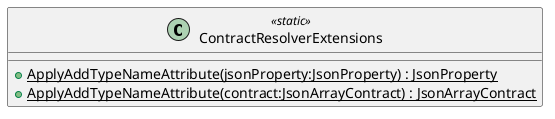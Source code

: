 @startuml
class ContractResolverExtensions <<static>> {
    + {static} ApplyAddTypeNameAttribute(jsonProperty:JsonProperty) : JsonProperty
    + {static} ApplyAddTypeNameAttribute(contract:JsonArrayContract) : JsonArrayContract
}
@enduml
